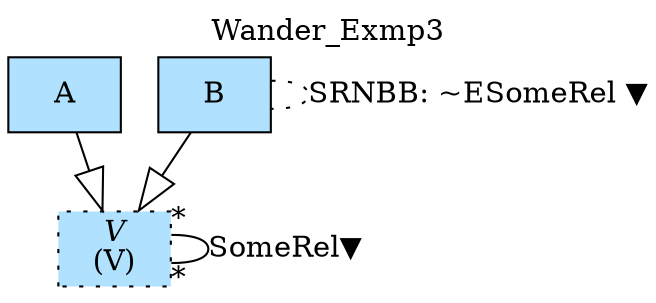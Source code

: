 digraph {graph[label=Wander_Exmp3,labelloc=tl,labelfontsize=12];
"A"[shape=record,fillcolor=lightskyblue1,style = filled,label="A"];
"B"[shape=record,fillcolor=lightskyblue1,style = filled,label="B"];
"V"[shape=record,fillcolor=lightskyblue1,style ="filled,dotted",label=<{<I>V</I><br/>(V)}>];

"A"->"V"[arrowhead=onormal,arrowsize=2.0];
"B"->"V"[arrowhead=onormal,arrowsize=2.0];
"V"->"V"[label="SomeRel▼",dir=none,taillabel="*",headlabel="*"];
"B"->"B"[label="SRNBB: ~ESomeRel ▼",dir=none,taillabel="",headlabel="",style=dotted];
}